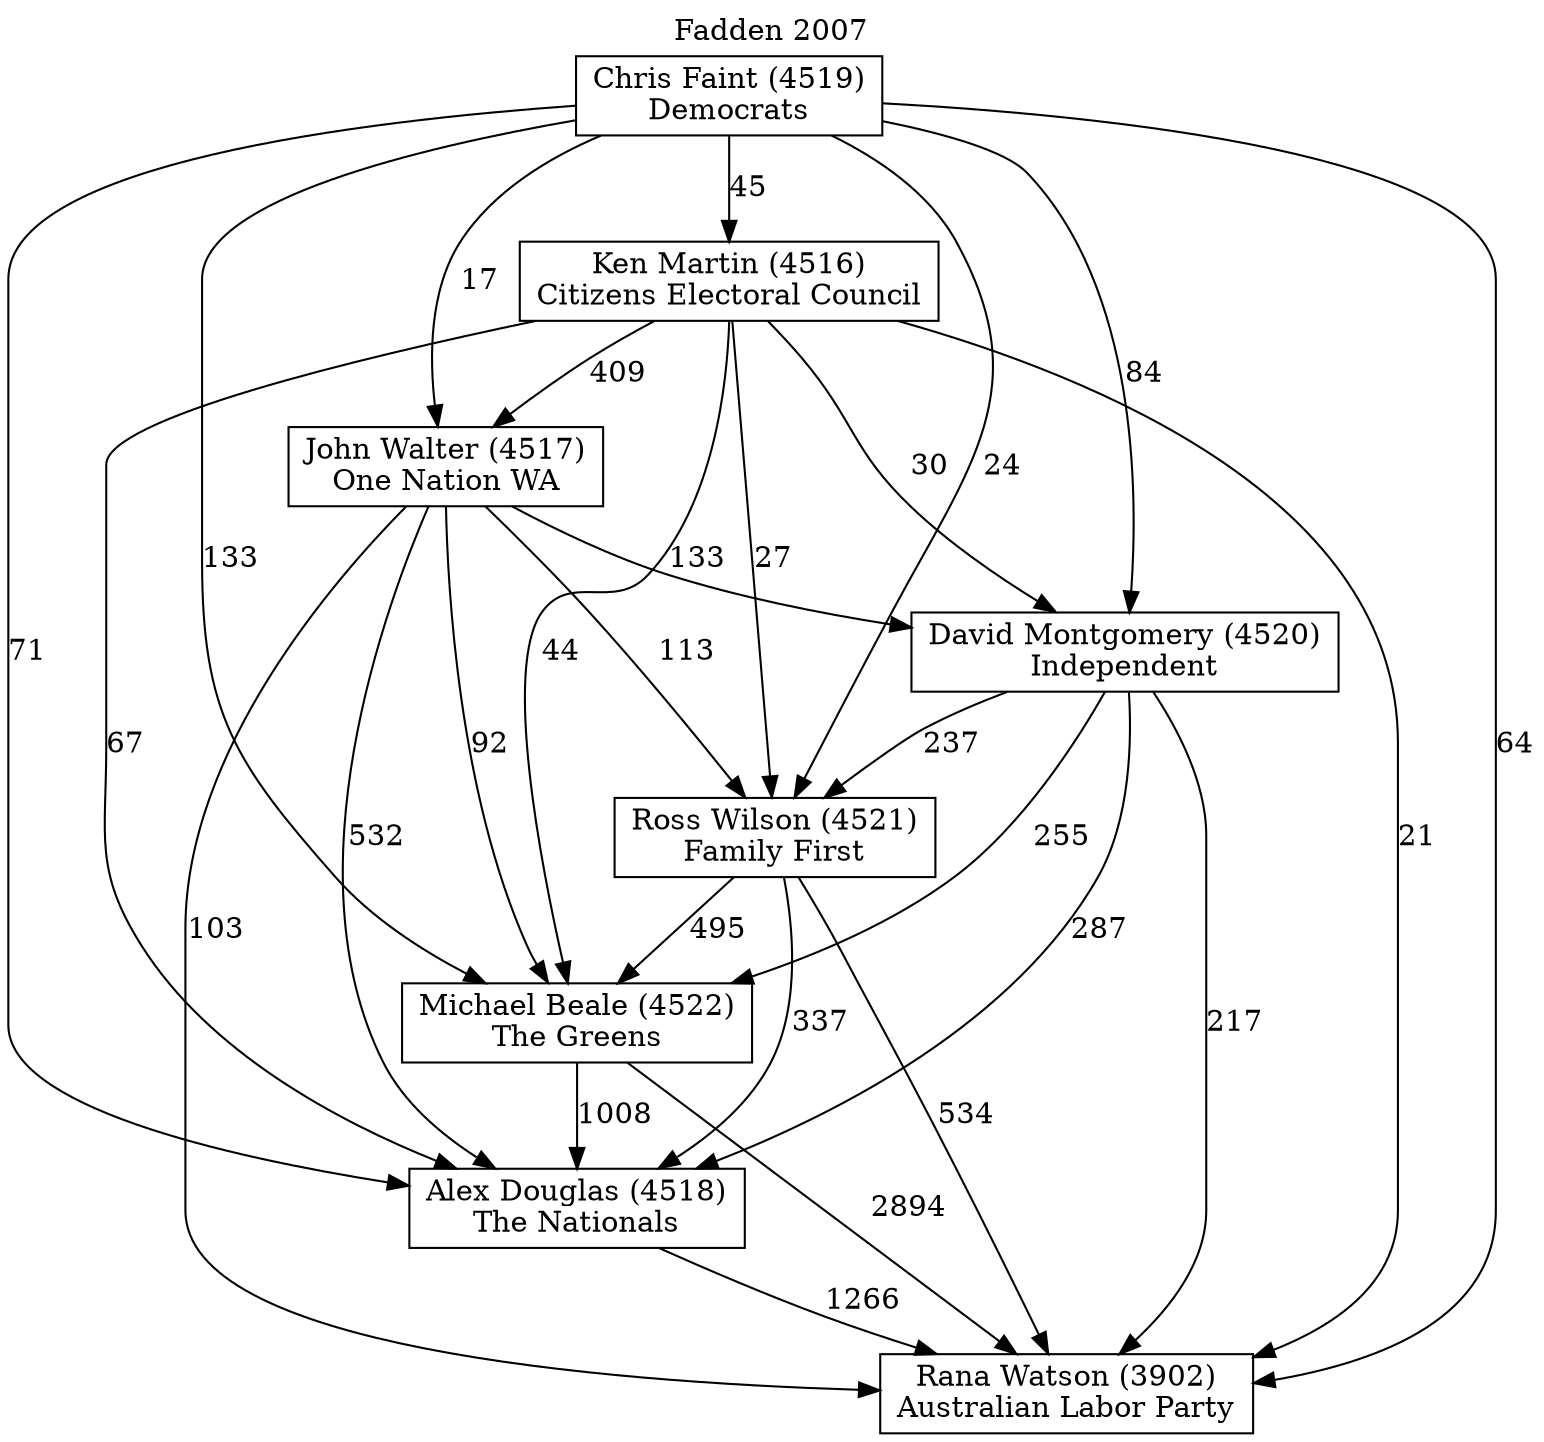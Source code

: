 // House preference flow
digraph "Rana Watson (3902)_Fadden_2007" {
	graph [label="Fadden 2007" labelloc=t mclimit=10]
	node [shape=box]
	"Alex Douglas (4518)" [label="Alex Douglas (4518)
The Nationals"]
	"Chris Faint (4519)" [label="Chris Faint (4519)
Democrats"]
	"David Montgomery (4520)" [label="David Montgomery (4520)
Independent"]
	"John Walter (4517)" [label="John Walter (4517)
One Nation WA"]
	"Ken Martin (4516)" [label="Ken Martin (4516)
Citizens Electoral Council"]
	"Michael Beale (4522)" [label="Michael Beale (4522)
The Greens"]
	"Rana Watson (3902)" [label="Rana Watson (3902)
Australian Labor Party"]
	"Ross Wilson (4521)" [label="Ross Wilson (4521)
Family First"]
	"Alex Douglas (4518)" -> "Rana Watson (3902)" [label=1266]
	"Chris Faint (4519)" -> "Alex Douglas (4518)" [label=71]
	"Chris Faint (4519)" -> "David Montgomery (4520)" [label=84]
	"Chris Faint (4519)" -> "John Walter (4517)" [label=17]
	"Chris Faint (4519)" -> "Ken Martin (4516)" [label=45]
	"Chris Faint (4519)" -> "Michael Beale (4522)" [label=133]
	"Chris Faint (4519)" -> "Rana Watson (3902)" [label=64]
	"Chris Faint (4519)" -> "Ross Wilson (4521)" [label=24]
	"David Montgomery (4520)" -> "Alex Douglas (4518)" [label=287]
	"David Montgomery (4520)" -> "Michael Beale (4522)" [label=255]
	"David Montgomery (4520)" -> "Rana Watson (3902)" [label=217]
	"David Montgomery (4520)" -> "Ross Wilson (4521)" [label=237]
	"John Walter (4517)" -> "Alex Douglas (4518)" [label=532]
	"John Walter (4517)" -> "David Montgomery (4520)" [label=133]
	"John Walter (4517)" -> "Michael Beale (4522)" [label=92]
	"John Walter (4517)" -> "Rana Watson (3902)" [label=103]
	"John Walter (4517)" -> "Ross Wilson (4521)" [label=113]
	"Ken Martin (4516)" -> "Alex Douglas (4518)" [label=67]
	"Ken Martin (4516)" -> "David Montgomery (4520)" [label=30]
	"Ken Martin (4516)" -> "John Walter (4517)" [label=409]
	"Ken Martin (4516)" -> "Michael Beale (4522)" [label=44]
	"Ken Martin (4516)" -> "Rana Watson (3902)" [label=21]
	"Ken Martin (4516)" -> "Ross Wilson (4521)" [label=27]
	"Michael Beale (4522)" -> "Alex Douglas (4518)" [label=1008]
	"Michael Beale (4522)" -> "Rana Watson (3902)" [label=2894]
	"Ross Wilson (4521)" -> "Alex Douglas (4518)" [label=337]
	"Ross Wilson (4521)" -> "Michael Beale (4522)" [label=495]
	"Ross Wilson (4521)" -> "Rana Watson (3902)" [label=534]
}

